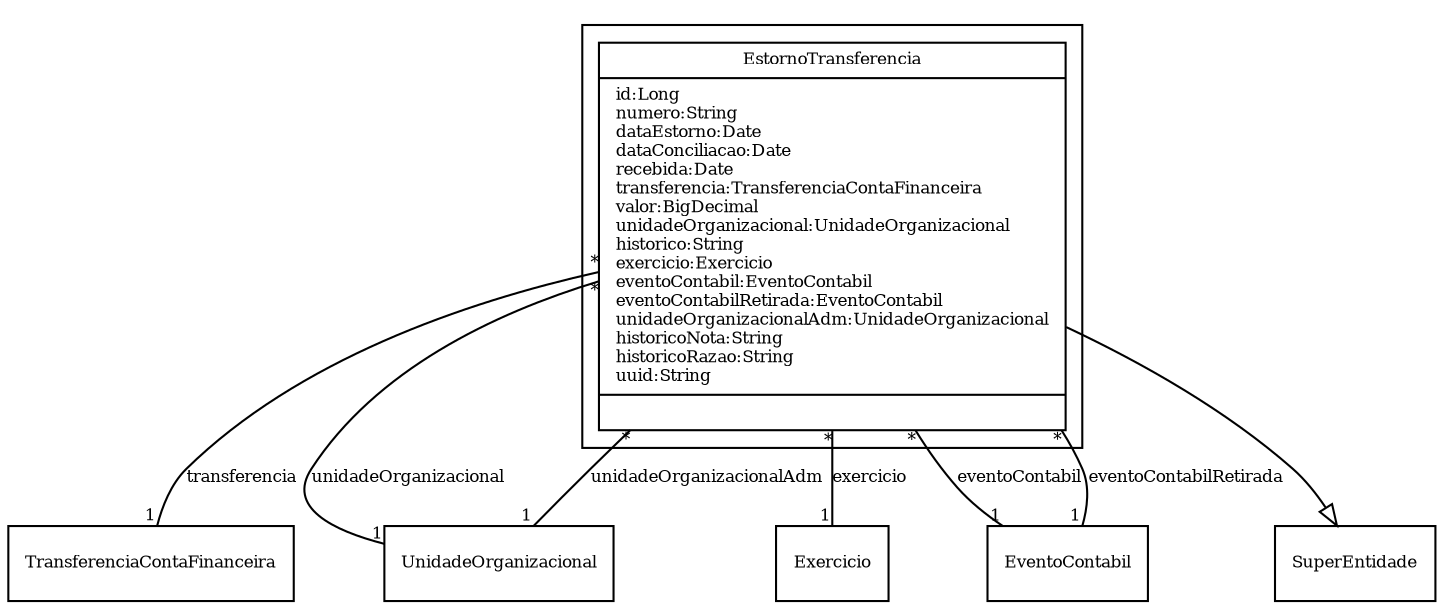 digraph G{
fontname = "Times-Roman"
fontsize = 8

node [
        fontname = "Times-Roman"
        fontsize = 8
        shape = "record"
]

edge [
        fontname = "Times-Roman"
        fontsize = 8
]

subgraph clusterESTORNO_DE_TRANSFERENCIA_FINANCEIRA
{
EstornoTransferencia [label = "{EstornoTransferencia|id:Long\lnumero:String\ldataEstorno:Date\ldataConciliacao:Date\lrecebida:Date\ltransferencia:TransferenciaContaFinanceira\lvalor:BigDecimal\lunidadeOrganizacional:UnidadeOrganizacional\lhistorico:String\lexercicio:Exercicio\leventoContabil:EventoContabil\leventoContabilRetirada:EventoContabil\lunidadeOrganizacionalAdm:UnidadeOrganizacional\lhistoricoNota:String\lhistoricoRazao:String\luuid:String\l|\l}"]
}
edge [arrowhead = "none" headlabel = "1" taillabel = "*"] EstornoTransferencia -> TransferenciaContaFinanceira [label = "transferencia"]
edge [arrowhead = "none" headlabel = "1" taillabel = "*"] EstornoTransferencia -> UnidadeOrganizacional [label = "unidadeOrganizacional"]
edge [arrowhead = "none" headlabel = "1" taillabel = "*"] EstornoTransferencia -> Exercicio [label = "exercicio"]
edge [arrowhead = "none" headlabel = "1" taillabel = "*"] EstornoTransferencia -> EventoContabil [label = "eventoContabil"]
edge [arrowhead = "none" headlabel = "1" taillabel = "*"] EstornoTransferencia -> EventoContabil [label = "eventoContabilRetirada"]
edge [arrowhead = "none" headlabel = "1" taillabel = "*"] EstornoTransferencia -> UnidadeOrganizacional [label = "unidadeOrganizacionalAdm"]
edge [ arrowhead = "empty" headlabel = "" taillabel = ""] EstornoTransferencia -> SuperEntidade
}
